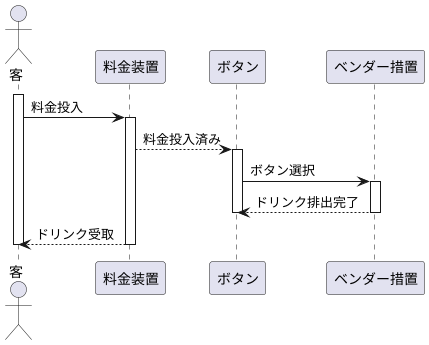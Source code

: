 @startuml 演習6-4-3

actor 客
participant "料金装置" as 装置
participant ボタン
participant "ベンダー措置" as ベンダー

activate 客
客 -> 装置: 料金投入
activate 装置
装置 --> ボタン: 料金投入済み
activate ボタン
ボタン -> ベンダー: ボタン選択
activate ベンダー
ベンダー --> ボタン: ドリンク排出完了
deactivate ベンダー
deactivate ボタン
装置 --> 客: ドリンク受取
deactivate 装置
deactivate 客

@enduml
